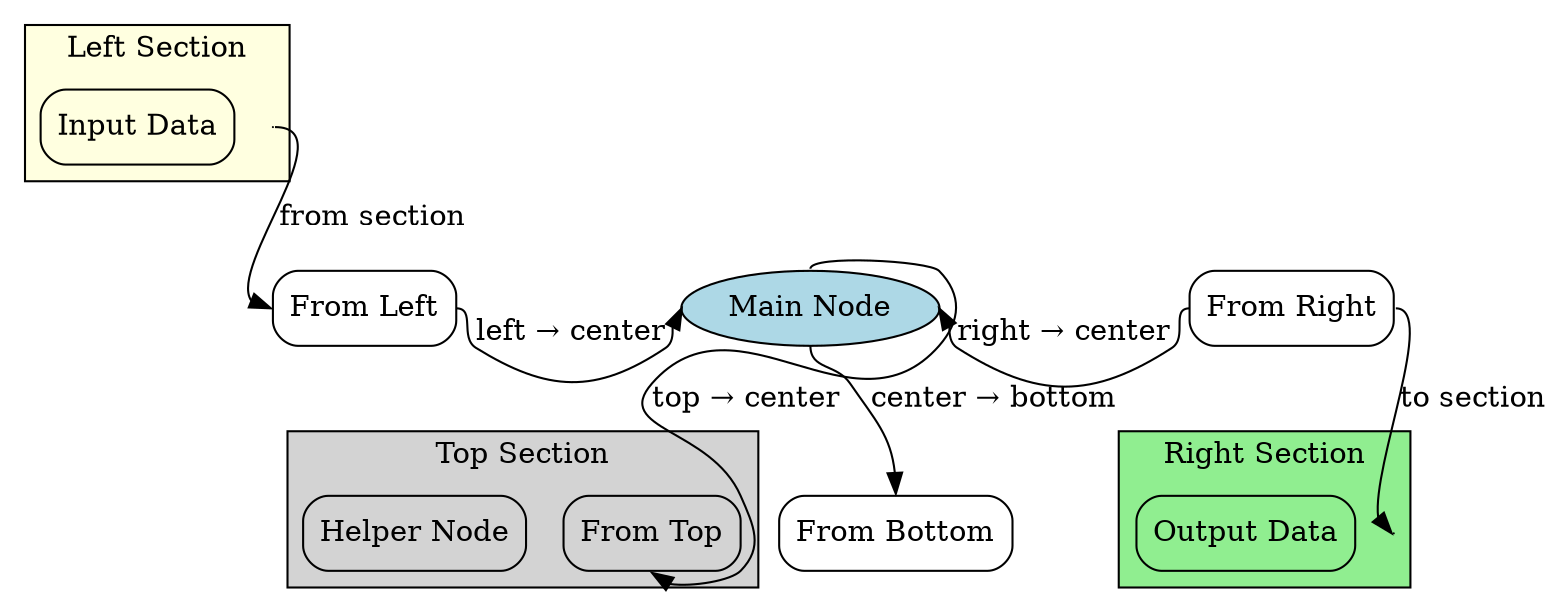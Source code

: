 digraph FourDirections {
    rankdir = TB;
    node [shape = box; style = rounded;];
    
    // Central node
    Center [label = "Main Node";shape = ellipse;style = filled;fillcolor = lightblue;];
    
    // Four directional nodes
    Top [label = "From Top";];
    Bottom [label = "From Bottom";];
    Left [label = "From Left";];
    Right [label = "From Right";];
    
    // Subgraph with border and label
    subgraph cluster_top_section {
        label = "Top Section";
        style = filled;
        fillcolor = lightgray;
        
        Top;
        TopHelper [label = "Helper Node";];
    }
    
    // Subgraph for left section
    subgraph cluster_left_section {
        label = "Left Section";
        style = filled;
        fillcolor = lightyellow;
        
        LeftAnchor [label = "", shape = point, width = 0];
        LeftData [label = "Input Data";];
    }
    
    // Subgraph for right section
    subgraph cluster_right_section {
        label = "Right Section";
        style = filled;
        fillcolor = lightgreen;
        
        RightAnchor [label = "", shape = point, width = 0];
        RightOutput [label = "Output Data";];
    }
    
    // Force Left, Center, and Right to be on the same horizontal level
    subgraph {
        rank = same;
        Left;
        Center;
        Right;
    }
    
    // Add invisible edges to force left-to-right ordering
    Left -> Center [style = invis;];
    Center -> Right [style = invis;];
    
    // Connections with explicit port directions
    Center:s -> Top:n [label = "top → center"; tailport = n; headport = s;];
    
    // Connect cluster to Left node
    LeftAnchor:e -> Left:w [label = "from section"; tailport = e; headport = w;];
    Left:e -> Center:w [label = "left → center"; tailport = e; headport = w;];
    
    // Connect Right node to cluster
    Right:w -> Center:e [label = "right → center"; tailport = w; headport = e;];
    Right:e -> RightAnchor:w [label = "to section"; tailport = e; headport = w;];
    
    Center:s -> Bottom:n [label = "center → bottom"; tailport = s; headport = n;];
}